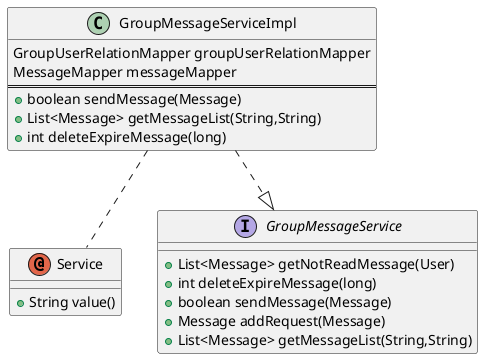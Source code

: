 @startuml
'https://plantuml.com/class-diagram

annotation Service{
	+String value()
}

interface GroupMessageService{
+List<Message> getNotReadMessage(User)
+int deleteExpireMessage(long)
+boolean sendMessage(Message)
+Message addRequest(Message)
+List<Message> getMessageList(String,String)
}

class GroupMessageServiceImpl {
GroupUserRelationMapper groupUserRelationMapper
MessageMapper messageMapper
==
+boolean sendMessage(Message)
+List<Message> getMessageList(String,String)
+int deleteExpireMessage(long)
}

GroupMessageServiceImpl ..|> GroupMessageService
GroupMessageServiceImpl .. Service
@enduml